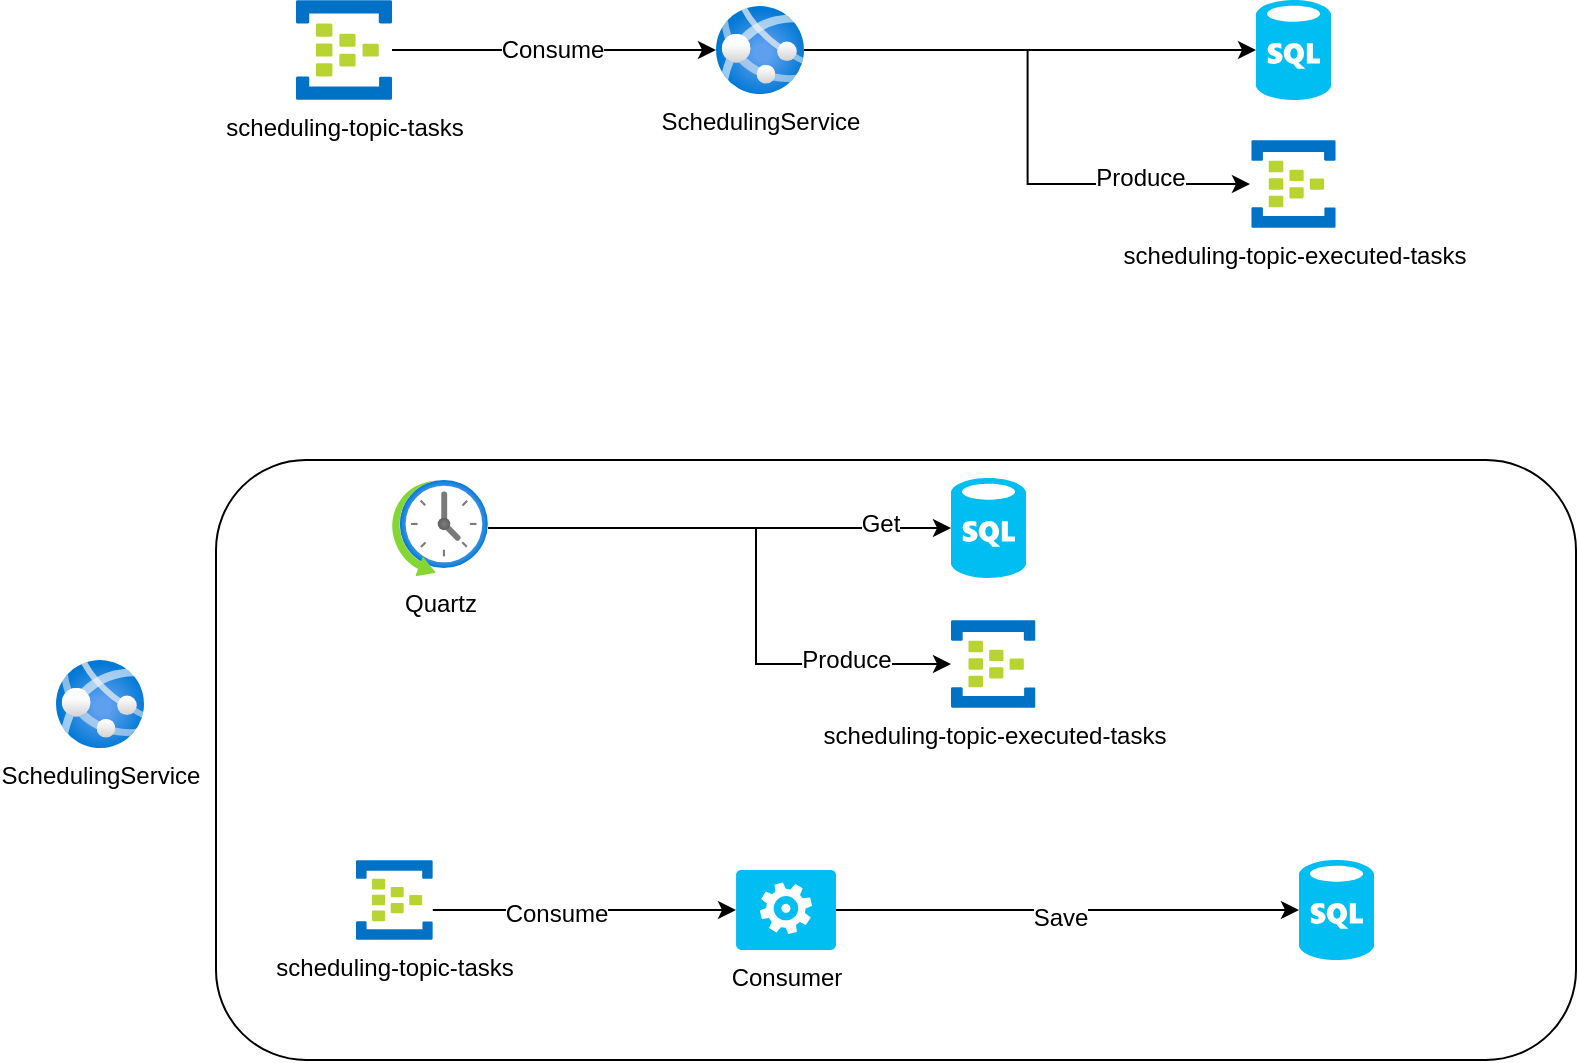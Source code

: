 <mxfile version="23.1.1" type="github">
  <diagram id="C5RBs43oDa-KdzZeNtuy" name="Page-1">
    <mxGraphModel dx="1434" dy="790" grid="1" gridSize="10" guides="1" tooltips="1" connect="1" arrows="1" fold="1" page="1" pageScale="1" pageWidth="827" pageHeight="1169" math="0" shadow="0">
      <root>
        <mxCell id="WIyWlLk6GJQsqaUBKTNV-0" />
        <mxCell id="WIyWlLk6GJQsqaUBKTNV-1" parent="WIyWlLk6GJQsqaUBKTNV-0" />
        <mxCell id="fyGWqsf3e-iPE0sLGV0f-0" value="SchedulingService" style="image;aspect=fixed;html=1;points=[];align=center;fontSize=12;image=img/lib/azure2/app_services/App_Services.svg;" vertex="1" parent="WIyWlLk6GJQsqaUBKTNV-1">
          <mxGeometry x="370" y="43" width="44" height="44" as="geometry" />
        </mxCell>
        <mxCell id="fyGWqsf3e-iPE0sLGV0f-3" style="edgeStyle=orthogonalEdgeStyle;rounded=0;orthogonalLoop=1;jettySize=auto;html=1;" edge="1" parent="WIyWlLk6GJQsqaUBKTNV-1" source="fyGWqsf3e-iPE0sLGV0f-1" target="fyGWqsf3e-iPE0sLGV0f-0">
          <mxGeometry relative="1" as="geometry" />
        </mxCell>
        <mxCell id="fyGWqsf3e-iPE0sLGV0f-21" value="Consume" style="edgeLabel;html=1;align=center;verticalAlign=middle;resizable=0;points=[];fontSize=12;fontFamily=Helvetica;fontColor=default;" vertex="1" connectable="0" parent="fyGWqsf3e-iPE0sLGV0f-3">
          <mxGeometry x="-0.012" relative="1" as="geometry">
            <mxPoint as="offset" />
          </mxGeometry>
        </mxCell>
        <mxCell id="fyGWqsf3e-iPE0sLGV0f-1" value="scheduling-topic-tasks" style="image;sketch=0;aspect=fixed;html=1;points=[];align=center;fontSize=12;image=img/lib/mscae/Event_Hubs.svg;" vertex="1" parent="WIyWlLk6GJQsqaUBKTNV-1">
          <mxGeometry x="160" y="40" width="48" height="50" as="geometry" />
        </mxCell>
        <mxCell id="fyGWqsf3e-iPE0sLGV0f-2" value="" style="verticalLabelPosition=bottom;html=1;verticalAlign=top;align=center;strokeColor=none;fillColor=#00BEF2;shape=mxgraph.azure.sql_database;" vertex="1" parent="WIyWlLk6GJQsqaUBKTNV-1">
          <mxGeometry x="640" y="40" width="37.5" height="50" as="geometry" />
        </mxCell>
        <mxCell id="fyGWqsf3e-iPE0sLGV0f-4" style="edgeStyle=orthogonalEdgeStyle;rounded=0;orthogonalLoop=1;jettySize=auto;html=1;entryX=0;entryY=0.5;entryDx=0;entryDy=0;entryPerimeter=0;" edge="1" parent="WIyWlLk6GJQsqaUBKTNV-1" source="fyGWqsf3e-iPE0sLGV0f-0" target="fyGWqsf3e-iPE0sLGV0f-2">
          <mxGeometry relative="1" as="geometry" />
        </mxCell>
        <mxCell id="fyGWqsf3e-iPE0sLGV0f-5" value="SchedulingService" style="image;aspect=fixed;html=1;points=[];align=center;fontSize=12;image=img/lib/azure2/app_services/App_Services.svg;" vertex="1" parent="WIyWlLk6GJQsqaUBKTNV-1">
          <mxGeometry x="40" y="370" width="44" height="44" as="geometry" />
        </mxCell>
        <mxCell id="fyGWqsf3e-iPE0sLGV0f-6" value="" style="rounded=1;whiteSpace=wrap;html=1;gradientColor=none;glass=0;fillColor=none;" vertex="1" parent="WIyWlLk6GJQsqaUBKTNV-1">
          <mxGeometry x="120" y="270" width="680" height="300" as="geometry" />
        </mxCell>
        <mxCell id="fyGWqsf3e-iPE0sLGV0f-16" style="edgeStyle=orthogonalEdgeStyle;rounded=0;orthogonalLoop=1;jettySize=auto;html=1;fontFamily=Helvetica;fontSize=12;fontColor=default;" edge="1" parent="WIyWlLk6GJQsqaUBKTNV-1" source="fyGWqsf3e-iPE0sLGV0f-7" target="fyGWqsf3e-iPE0sLGV0f-10">
          <mxGeometry relative="1" as="geometry">
            <Array as="points">
              <mxPoint x="390" y="304" />
              <mxPoint x="390" y="372" />
            </Array>
          </mxGeometry>
        </mxCell>
        <mxCell id="fyGWqsf3e-iPE0sLGV0f-20" value="Produce" style="edgeLabel;html=1;align=center;verticalAlign=middle;resizable=0;points=[];fontSize=12;fontFamily=Helvetica;fontColor=default;" vertex="1" connectable="0" parent="fyGWqsf3e-iPE0sLGV0f-16">
          <mxGeometry x="0.649" y="2" relative="1" as="geometry">
            <mxPoint as="offset" />
          </mxGeometry>
        </mxCell>
        <mxCell id="fyGWqsf3e-iPE0sLGV0f-7" value="Quartz&lt;br&gt;" style="image;aspect=fixed;html=1;points=[];align=center;fontSize=12;image=img/lib/azure2/general/Scheduler.svg;" vertex="1" parent="WIyWlLk6GJQsqaUBKTNV-1">
          <mxGeometry x="208" y="280" width="48" height="48" as="geometry" />
        </mxCell>
        <mxCell id="fyGWqsf3e-iPE0sLGV0f-8" value="" style="verticalLabelPosition=bottom;html=1;verticalAlign=top;align=center;strokeColor=none;fillColor=#00BEF2;shape=mxgraph.azure.sql_database;" vertex="1" parent="WIyWlLk6GJQsqaUBKTNV-1">
          <mxGeometry x="487.5" y="279" width="37.5" height="50" as="geometry" />
        </mxCell>
        <mxCell id="fyGWqsf3e-iPE0sLGV0f-10" value="scheduling-topic-executed-tasks" style="image;sketch=0;aspect=fixed;html=1;points=[];align=center;fontSize=12;image=img/lib/mscae/Event_Hubs.svg;" vertex="1" parent="WIyWlLk6GJQsqaUBKTNV-1">
          <mxGeometry x="487.5" y="350" width="42.24" height="44" as="geometry" />
        </mxCell>
        <mxCell id="fyGWqsf3e-iPE0sLGV0f-13" value="Consumer" style="verticalLabelPosition=bottom;html=1;verticalAlign=top;align=center;strokeColor=none;fillColor=#00BEF2;shape=mxgraph.azure.worker_role;rounded=1;glass=0;fontFamily=Helvetica;fontSize=12;fontColor=default;" vertex="1" parent="WIyWlLk6GJQsqaUBKTNV-1">
          <mxGeometry x="380" y="475" width="50" height="40" as="geometry" />
        </mxCell>
        <mxCell id="fyGWqsf3e-iPE0sLGV0f-14" value="" style="verticalLabelPosition=bottom;html=1;verticalAlign=top;align=center;strokeColor=none;fillColor=#00BEF2;shape=mxgraph.azure.sql_database;" vertex="1" parent="WIyWlLk6GJQsqaUBKTNV-1">
          <mxGeometry x="661.5" y="470" width="37.5" height="50" as="geometry" />
        </mxCell>
        <mxCell id="fyGWqsf3e-iPE0sLGV0f-15" style="edgeStyle=orthogonalEdgeStyle;rounded=0;orthogonalLoop=1;jettySize=auto;html=1;entryX=0;entryY=0.5;entryDx=0;entryDy=0;entryPerimeter=0;fontFamily=Helvetica;fontSize=12;fontColor=default;" edge="1" parent="WIyWlLk6GJQsqaUBKTNV-1" source="fyGWqsf3e-iPE0sLGV0f-7" target="fyGWqsf3e-iPE0sLGV0f-8">
          <mxGeometry relative="1" as="geometry" />
        </mxCell>
        <mxCell id="fyGWqsf3e-iPE0sLGV0f-19" value="Get" style="edgeLabel;html=1;align=center;verticalAlign=middle;resizable=0;points=[];fontSize=12;fontFamily=Helvetica;fontColor=default;" vertex="1" connectable="0" parent="fyGWqsf3e-iPE0sLGV0f-15">
          <mxGeometry x="0.693" y="2" relative="1" as="geometry">
            <mxPoint as="offset" />
          </mxGeometry>
        </mxCell>
        <mxCell id="fyGWqsf3e-iPE0sLGV0f-17" style="edgeStyle=orthogonalEdgeStyle;rounded=0;orthogonalLoop=1;jettySize=auto;html=1;entryX=0;entryY=0.5;entryDx=0;entryDy=0;entryPerimeter=0;fontFamily=Helvetica;fontSize=12;fontColor=default;" edge="1" parent="WIyWlLk6GJQsqaUBKTNV-1" source="fyGWqsf3e-iPE0sLGV0f-13" target="fyGWqsf3e-iPE0sLGV0f-14">
          <mxGeometry relative="1" as="geometry" />
        </mxCell>
        <mxCell id="fyGWqsf3e-iPE0sLGV0f-18" value="Save" style="edgeLabel;html=1;align=center;verticalAlign=middle;resizable=0;points=[];fontSize=12;fontFamily=Helvetica;fontColor=default;" vertex="1" connectable="0" parent="fyGWqsf3e-iPE0sLGV0f-17">
          <mxGeometry x="-0.032" y="-4" relative="1" as="geometry">
            <mxPoint as="offset" />
          </mxGeometry>
        </mxCell>
        <mxCell id="fyGWqsf3e-iPE0sLGV0f-23" value="scheduling-topic-tasks" style="image;sketch=0;aspect=fixed;html=1;points=[];align=center;fontSize=12;image=img/lib/mscae/Event_Hubs.svg;" vertex="1" parent="WIyWlLk6GJQsqaUBKTNV-1">
          <mxGeometry x="190" y="470" width="38.4" height="40" as="geometry" />
        </mxCell>
        <mxCell id="fyGWqsf3e-iPE0sLGV0f-25" style="edgeStyle=orthogonalEdgeStyle;rounded=0;orthogonalLoop=1;jettySize=auto;html=1;entryX=0;entryY=0.5;entryDx=0;entryDy=0;entryPerimeter=0;fontFamily=Helvetica;fontSize=12;fontColor=default;" edge="1" parent="WIyWlLk6GJQsqaUBKTNV-1" source="fyGWqsf3e-iPE0sLGV0f-23" target="fyGWqsf3e-iPE0sLGV0f-13">
          <mxGeometry relative="1" as="geometry">
            <Array as="points">
              <mxPoint x="270" y="495" />
              <mxPoint x="270" y="495" />
            </Array>
          </mxGeometry>
        </mxCell>
        <mxCell id="fyGWqsf3e-iPE0sLGV0f-26" value="Consume" style="edgeLabel;html=1;align=center;verticalAlign=middle;resizable=0;points=[];fontSize=12;fontFamily=Helvetica;fontColor=default;" vertex="1" connectable="0" parent="fyGWqsf3e-iPE0sLGV0f-25">
          <mxGeometry x="-0.187" y="-2" relative="1" as="geometry">
            <mxPoint as="offset" />
          </mxGeometry>
        </mxCell>
        <mxCell id="fyGWqsf3e-iPE0sLGV0f-27" value="scheduling-topic-executed-tasks" style="image;sketch=0;aspect=fixed;html=1;points=[];align=center;fontSize=12;image=img/lib/mscae/Event_Hubs.svg;" vertex="1" parent="WIyWlLk6GJQsqaUBKTNV-1">
          <mxGeometry x="637.63" y="110" width="42.24" height="44" as="geometry" />
        </mxCell>
        <mxCell id="fyGWqsf3e-iPE0sLGV0f-28" style="edgeStyle=orthogonalEdgeStyle;rounded=0;orthogonalLoop=1;jettySize=auto;html=1;entryX=-0.015;entryY=0.5;entryDx=0;entryDy=0;entryPerimeter=0;fontFamily=Helvetica;fontSize=12;fontColor=default;" edge="1" parent="WIyWlLk6GJQsqaUBKTNV-1" source="fyGWqsf3e-iPE0sLGV0f-0" target="fyGWqsf3e-iPE0sLGV0f-27">
          <mxGeometry relative="1" as="geometry" />
        </mxCell>
        <mxCell id="fyGWqsf3e-iPE0sLGV0f-29" value="Produce" style="edgeLabel;html=1;align=center;verticalAlign=middle;resizable=0;points=[];fontSize=12;fontFamily=Helvetica;fontColor=default;" vertex="1" connectable="0" parent="fyGWqsf3e-iPE0sLGV0f-28">
          <mxGeometry x="0.621" y="3" relative="1" as="geometry">
            <mxPoint as="offset" />
          </mxGeometry>
        </mxCell>
      </root>
    </mxGraphModel>
  </diagram>
</mxfile>
